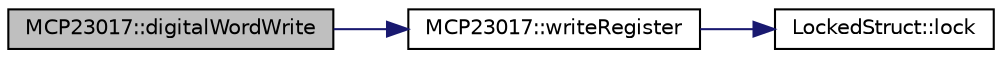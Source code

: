 digraph "MCP23017::digitalWordWrite"
{
  edge [fontname="Helvetica",fontsize="10",labelfontname="Helvetica",labelfontsize="10"];
  node [fontname="Helvetica",fontsize="10",shape=record];
  rankdir="LR";
  Node18 [label="MCP23017::digitalWordWrite",height=0.2,width=0.4,color="black", fillcolor="grey75", style="filled", fontcolor="black"];
  Node18 -> Node19 [color="midnightblue",fontsize="10",style="solid",fontname="Helvetica"];
  Node19 [label="MCP23017::writeRegister",height=0.2,width=0.4,color="black", fillcolor="white", style="filled",URL="$class_m_c_p23017.html#ab7e0f3b57f9eee9988689643f59b67d3"];
  Node19 -> Node20 [color="midnightblue",fontsize="10",style="solid",fontname="Helvetica"];
  Node20 [label="LockedStruct::lock",height=0.2,width=0.4,color="black", fillcolor="white", style="filled",URL="$struct_locked_struct.html#aa207b98a1cd6c569a96e7d1d5565478f",tooltip="Lock this struct. "];
}
